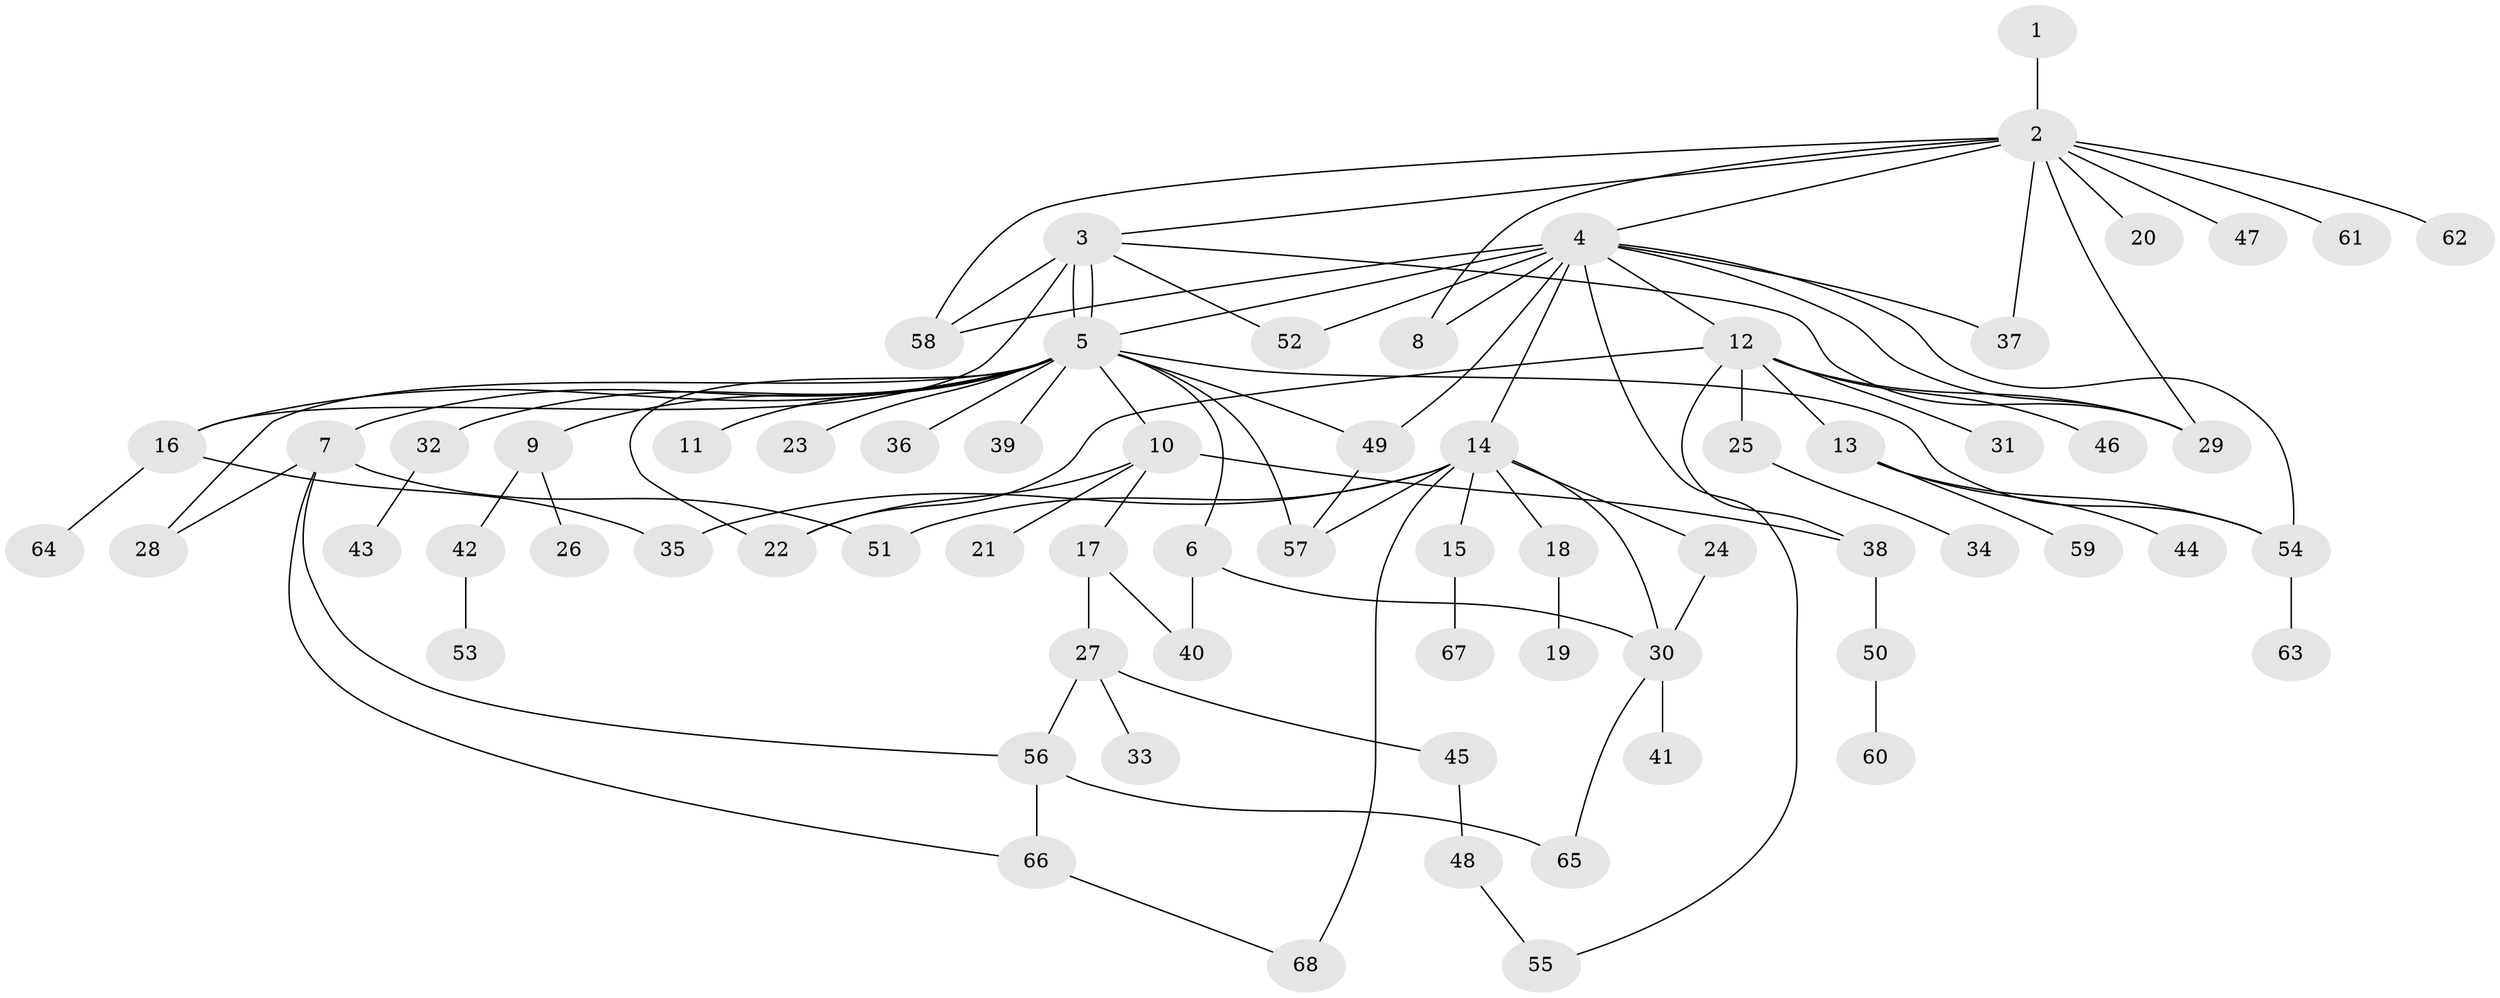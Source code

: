 // Generated by graph-tools (version 1.1) at 2025/14/03/09/25 04:14:47]
// undirected, 68 vertices, 97 edges
graph export_dot {
graph [start="1"]
  node [color=gray90,style=filled];
  1;
  2;
  3;
  4;
  5;
  6;
  7;
  8;
  9;
  10;
  11;
  12;
  13;
  14;
  15;
  16;
  17;
  18;
  19;
  20;
  21;
  22;
  23;
  24;
  25;
  26;
  27;
  28;
  29;
  30;
  31;
  32;
  33;
  34;
  35;
  36;
  37;
  38;
  39;
  40;
  41;
  42;
  43;
  44;
  45;
  46;
  47;
  48;
  49;
  50;
  51;
  52;
  53;
  54;
  55;
  56;
  57;
  58;
  59;
  60;
  61;
  62;
  63;
  64;
  65;
  66;
  67;
  68;
  1 -- 2;
  2 -- 3;
  2 -- 4;
  2 -- 8;
  2 -- 20;
  2 -- 29;
  2 -- 37;
  2 -- 47;
  2 -- 58;
  2 -- 61;
  2 -- 62;
  3 -- 5;
  3 -- 5;
  3 -- 16;
  3 -- 29;
  3 -- 52;
  3 -- 58;
  4 -- 5;
  4 -- 8;
  4 -- 12;
  4 -- 14;
  4 -- 29;
  4 -- 37;
  4 -- 49;
  4 -- 52;
  4 -- 54;
  4 -- 55;
  4 -- 58;
  5 -- 6;
  5 -- 7;
  5 -- 9;
  5 -- 10;
  5 -- 11;
  5 -- 16;
  5 -- 22;
  5 -- 23;
  5 -- 28;
  5 -- 32;
  5 -- 36;
  5 -- 39;
  5 -- 49;
  5 -- 54;
  5 -- 57;
  6 -- 30;
  6 -- 40;
  7 -- 28;
  7 -- 51;
  7 -- 56;
  7 -- 66;
  9 -- 26;
  9 -- 42;
  10 -- 17;
  10 -- 21;
  10 -- 22;
  10 -- 38;
  12 -- 13;
  12 -- 22;
  12 -- 25;
  12 -- 29;
  12 -- 31;
  12 -- 38;
  12 -- 46;
  13 -- 44;
  13 -- 54;
  13 -- 59;
  14 -- 15;
  14 -- 18;
  14 -- 24;
  14 -- 30;
  14 -- 35;
  14 -- 51;
  14 -- 57;
  14 -- 68;
  15 -- 67;
  16 -- 35;
  16 -- 64;
  17 -- 27;
  17 -- 40;
  18 -- 19;
  24 -- 30;
  25 -- 34;
  27 -- 33;
  27 -- 45;
  27 -- 56;
  30 -- 41;
  30 -- 65;
  32 -- 43;
  38 -- 50;
  42 -- 53;
  45 -- 48;
  48 -- 55;
  49 -- 57;
  50 -- 60;
  54 -- 63;
  56 -- 65;
  56 -- 66;
  66 -- 68;
}
